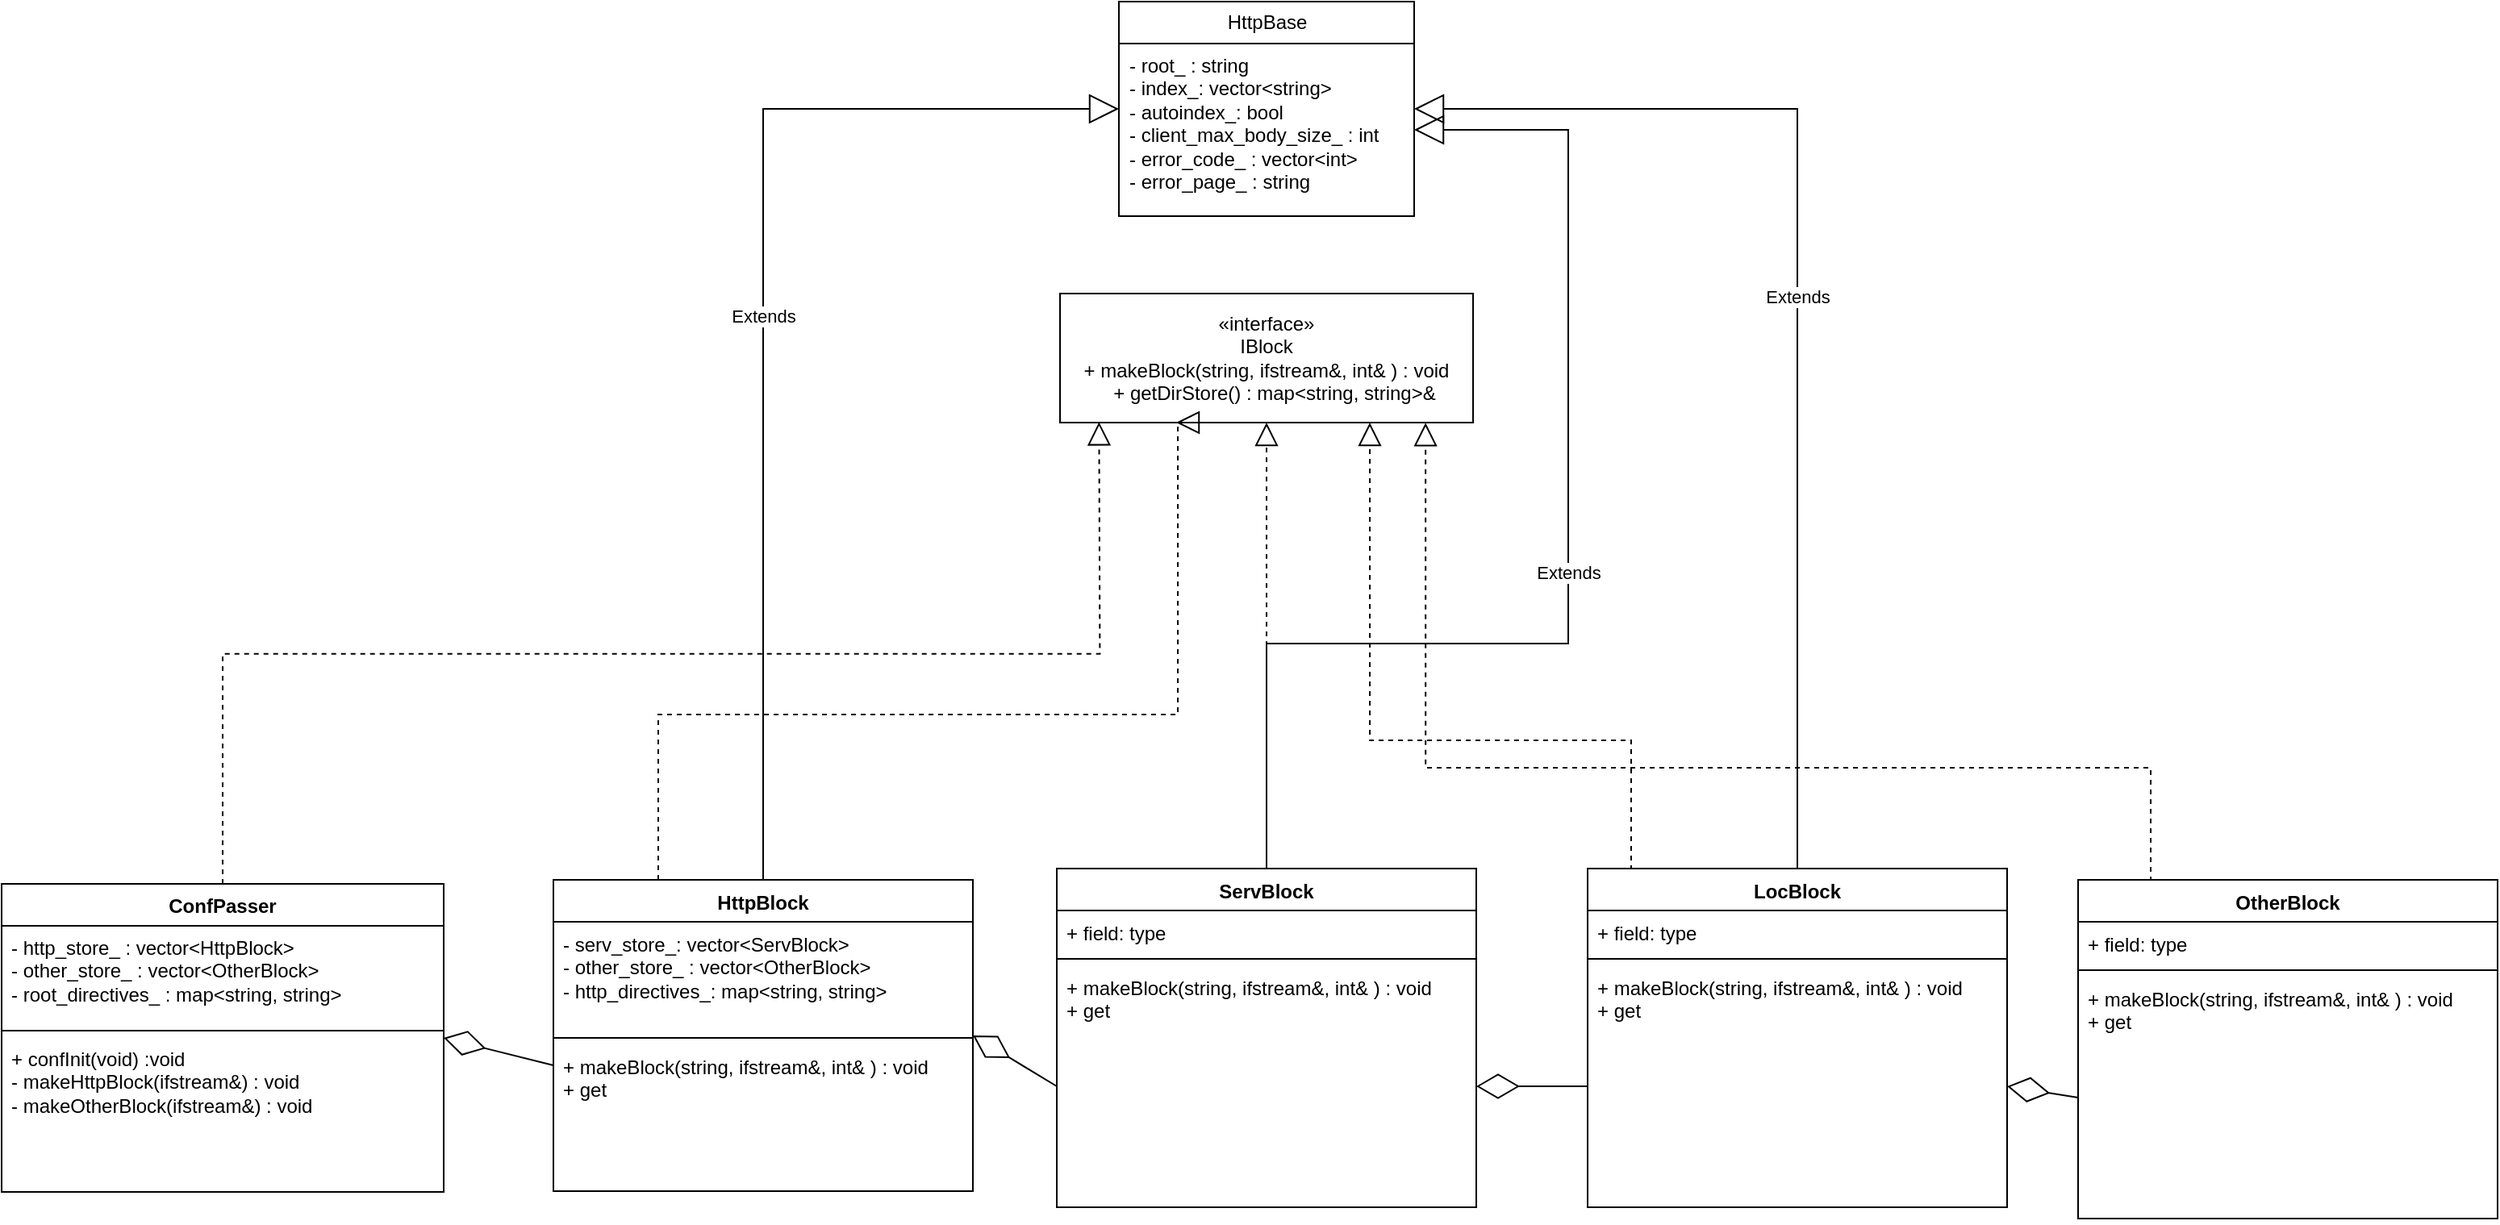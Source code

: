 <mxfile version="21.6.3" type="github">
  <diagram name="페이지-1" id="1ByJ_LNbb1Xafgu7LdPf">
    <mxGraphModel dx="1216" dy="5187" grid="0" gridSize="10" guides="1" tooltips="1" connect="1" arrows="1" fold="1" page="1" pageScale="1" pageWidth="3300" pageHeight="4681" math="0" shadow="0">
      <root>
        <mxCell id="0" />
        <mxCell id="1" parent="0" />
        <mxCell id="suLfEgz4CX1JzuhPwLuh-1" value="ConfPasser" style="swimlane;fontStyle=1;align=center;verticalAlign=top;childLayout=stackLayout;horizontal=1;startSize=26;horizontalStack=0;resizeParent=1;resizeParentMax=0;resizeLast=0;collapsible=1;marginBottom=0;whiteSpace=wrap;html=1;" parent="1" vertex="1">
          <mxGeometry x="129" y="-1033" width="274" height="191" as="geometry" />
        </mxCell>
        <mxCell id="suLfEgz4CX1JzuhPwLuh-2" value="&lt;span data-darkreader-inline-color=&quot;&quot; data-darkreader-inline-bgcolor=&quot;&quot; style=&quot;background-color: initial; color: rgb(0, 0, 0); --darkreader-inline-bgcolor: initial; --darkreader-inline-color: #e8e6e3;&quot;&gt;- http_store_ : vector&amp;lt;HttpBlock&amp;gt;&lt;/span&gt;&lt;br&gt;&lt;div&gt;&lt;span style=&quot;&quot;&gt;&lt;/span&gt;&lt;/div&gt;&lt;div&gt;&lt;span style=&quot;&quot;&gt;- other_store_ : vector&amp;lt;OtherBlock&amp;gt;&amp;nbsp;&lt;/span&gt;&lt;/div&gt;&lt;div&gt;&lt;span data-darkreader-inline-color=&quot;&quot; data-darkreader-inline-bgcolor=&quot;&quot; style=&quot;background-color: initial; color: rgb(0, 0, 0); --darkreader-inline-bgcolor: initial; --darkreader-inline-color: #e8e6e3;&quot;&gt;-&amp;nbsp;&lt;/span&gt;&lt;span data-darkreader-inline-color=&quot;&quot; data-darkreader-inline-bgcolor=&quot;&quot; style=&quot;background-color: initial; color: rgb(0, 0, 0); --darkreader-inline-bgcolor: initial; --darkreader-inline-color: #e8e6e3;&quot;&gt;root_directives_ :&amp;nbsp;map&amp;lt;string, string&amp;gt;&lt;/span&gt;&lt;/div&gt;" style="text;strokeColor=none;fillColor=none;align=left;verticalAlign=top;spacingLeft=4;spacingRight=4;overflow=hidden;rotatable=0;points=[[0,0.5],[1,0.5]];portConstraint=eastwest;whiteSpace=wrap;html=1;" parent="suLfEgz4CX1JzuhPwLuh-1" vertex="1">
          <mxGeometry y="26" width="274" height="61" as="geometry" />
        </mxCell>
        <mxCell id="suLfEgz4CX1JzuhPwLuh-3" value="" style="line;strokeWidth=1;fillColor=none;align=left;verticalAlign=middle;spacingTop=-1;spacingLeft=3;spacingRight=3;rotatable=0;labelPosition=right;points=[];portConstraint=eastwest;strokeColor=inherit;" parent="suLfEgz4CX1JzuhPwLuh-1" vertex="1">
          <mxGeometry y="87" width="274" height="8" as="geometry" />
        </mxCell>
        <mxCell id="suLfEgz4CX1JzuhPwLuh-4" value="+ confInit(void) :void&lt;br&gt;- makeHttpBlock&lt;span data-darkreader-inline-color=&quot;&quot; data-darkreader-inline-bgcolor=&quot;&quot; style=&quot;background-color: initial; color: rgb(0, 0, 0); --darkreader-inline-bgcolor: initial; --darkreader-inline-color: #e8e6e3;&quot;&gt;(ifstream&amp;amp;) :&amp;nbsp;&lt;/span&gt;&lt;span data-darkreader-inline-color=&quot;&quot; data-darkreader-inline-bgcolor=&quot;&quot; style=&quot;background-color: initial; color: rgb(0, 0, 0); --darkreader-inline-bgcolor: initial; --darkreader-inline-color: #e8e6e3;&quot;&gt;&lt;/span&gt;&lt;span data-darkreader-inline-color=&quot;&quot; data-darkreader-inline-bgcolor=&quot;&quot; style=&quot;background-color: initial; color: rgb(0, 0, 0); --darkreader-inline-bgcolor: initial; --darkreader-inline-color: #e8e6e3;&quot;&gt;void&lt;/span&gt;&lt;br&gt;- makeOtherBlock(ifstream&amp;amp;) :&amp;nbsp;&lt;span data-darkreader-inline-border=&quot;&quot; style=&quot;color: rgb(0, 0, 0); border-color: var(--darkreader-border--border-color); --darkreader-inline-color: #e8e6e3; --darkreader-inline-border: var(--darkreader-border--darkreader-border--border-color);&quot; data-darkreader-inline-color=&quot;&quot;&gt;&lt;/span&gt;&lt;span data-darkreader-inline-border=&quot;&quot; style=&quot;color: rgb(0, 0, 0); border-color: var(--darkreader-border--border-color); --darkreader-inline-color: #e8e6e3; --darkreader-inline-border: var(--darkreader-border--darkreader-border--border-color);&quot; data-darkreader-inline-color=&quot;&quot;&gt;void&lt;br&gt;&lt;br&gt;&lt;/span&gt;" style="text;strokeColor=none;fillColor=none;align=left;verticalAlign=top;spacingLeft=4;spacingRight=4;overflow=hidden;rotatable=0;points=[[0,0.5],[1,0.5]];portConstraint=eastwest;whiteSpace=wrap;html=1;" parent="suLfEgz4CX1JzuhPwLuh-1" vertex="1">
          <mxGeometry y="95" width="274" height="96" as="geometry" />
        </mxCell>
        <mxCell id="8FTItSuobZo0BJlqvXLe-1" value="«interface»&lt;br&gt;IBlock&lt;br&gt;+ makeBlock(string, ifstream&amp;amp;, int&amp;amp; ) :&amp;nbsp;&lt;span data-darkreader-inline-border=&quot;&quot; style=&quot;border-color: var(--darkreader-border--border-color); text-align: left; --darkreader-inline-border: var(--darkreader-border--darkreader-border--border-color);&quot;&gt;&lt;/span&gt;&lt;span style=&quot;text-align: left;&quot;&gt;void&lt;/span&gt;&lt;br&gt;&lt;div style=&quot;&quot;&gt;&amp;nbsp; &amp;nbsp;+ getDirStore() :&amp;nbsp;&lt;span data-darkreader-inline-color=&quot;&quot; data-darkreader-inline-bgcolor=&quot;&quot; style=&quot;background-color: initial; color: rgb(0, 0, 0); --darkreader-inline-bgcolor: initial; --darkreader-inline-color: #e8e6e3;&quot;&gt;map&amp;lt;string, string&amp;gt;&amp;amp;&lt;/span&gt;&lt;/div&gt;" style="html=1;whiteSpace=wrap;" vertex="1" parent="1">
          <mxGeometry x="785" y="-1399" width="256" height="80" as="geometry" />
        </mxCell>
        <mxCell id="8FTItSuobZo0BJlqvXLe-3" value="HttpBlock" style="swimlane;fontStyle=1;align=center;verticalAlign=top;childLayout=stackLayout;horizontal=1;startSize=26;horizontalStack=0;resizeParent=1;resizeParentMax=0;resizeLast=0;collapsible=1;marginBottom=0;whiteSpace=wrap;html=1;" vertex="1" parent="1">
          <mxGeometry x="471" y="-1035.5" width="260" height="193" as="geometry" />
        </mxCell>
        <mxCell id="8FTItSuobZo0BJlqvXLe-4" value="-&amp;nbsp;serv_store_&lt;span data-darkreader-inline-color=&quot;&quot; data-darkreader-inline-bgcolor=&quot;&quot; style=&quot;background-color: initial; color: rgb(0, 0, 0); --darkreader-inline-bgcolor: initial; --darkreader-inline-color: #e8e6e3;&quot;&gt;: vector&amp;lt;&lt;/span&gt;&lt;span data-darkreader-inline-color=&quot;&quot; data-darkreader-inline-bgcolor=&quot;&quot; style=&quot;background-color: initial; color: rgb(0, 0, 0); --darkreader-inline-bgcolor: initial; --darkreader-inline-color: #e8e6e3;&quot;&gt;ServBlock&lt;/span&gt;&lt;span style=&quot;color: rgb(0, 0, 0); --darkreader-inline-color: #e8e6e3;&quot; data-darkreader-inline-color=&quot;&quot;&gt;&amp;gt;&lt;/span&gt;&lt;br&gt;&lt;div data-darkreader-inline-border=&quot;&quot; style=&quot;border-color: var(--darkreader-border--border-color); --darkreader-inline-border: var(--darkreader-border--darkreader-border--border-color);&quot;&gt;&lt;span data-darkreader-inline-border=&quot;&quot; style=&quot;border-color: var(--darkreader-border--border-color); --darkreader-inline-border: var(--darkreader-border--darkreader-border--border-color);&quot;&gt;&lt;/span&gt;&lt;/div&gt;&lt;div data-darkreader-inline-border=&quot;&quot; style=&quot;border-color: var(--darkreader-border--border-color); --darkreader-inline-border: var(--darkreader-border--darkreader-border--border-color);&quot;&gt;&lt;span data-darkreader-inline-border=&quot;&quot; style=&quot;border-color: var(--darkreader-border--border-color); --darkreader-inline-border: var(--darkreader-border--darkreader-border--border-color);&quot;&gt;- other_store_ : vector&amp;lt;OtherBlock&amp;gt;&amp;nbsp;&lt;/span&gt;&lt;/div&gt;&lt;div data-darkreader-inline-border=&quot;&quot; style=&quot;border-color: var(--darkreader-border--border-color); --darkreader-inline-border: var(--darkreader-border--darkreader-border--border-color);&quot;&gt;&lt;span data-darkreader-inline-border=&quot;&quot; style=&quot;color: rgb(0, 0, 0); border-color: var(--darkreader-border--border-color); --darkreader-inline-color: #e8e6e3; --darkreader-inline-border: var(--darkreader-border--darkreader-border--border-color);&quot; data-darkreader-inline-color=&quot;&quot;&gt;-&amp;nbsp;&lt;/span&gt;&lt;span data-darkreader-inline-border=&quot;&quot; style=&quot;color: rgb(0, 0, 0); border-color: var(--darkreader-border--border-color); --darkreader-inline-color: #e8e6e3; --darkreader-inline-border: var(--darkreader-border--darkreader-border--border-color);&quot; data-darkreader-inline-color=&quot;&quot;&gt;http_directives_:&amp;nbsp;map&amp;lt;string, string&amp;gt;&lt;/span&gt;&lt;/div&gt;" style="text;strokeColor=none;fillColor=none;align=left;verticalAlign=top;spacingLeft=4;spacingRight=4;overflow=hidden;rotatable=0;points=[[0,0.5],[1,0.5]];portConstraint=eastwest;whiteSpace=wrap;html=1;" vertex="1" parent="8FTItSuobZo0BJlqvXLe-3">
          <mxGeometry y="26" width="260" height="68" as="geometry" />
        </mxCell>
        <mxCell id="8FTItSuobZo0BJlqvXLe-5" value="" style="line;strokeWidth=1;fillColor=none;align=left;verticalAlign=middle;spacingTop=-1;spacingLeft=3;spacingRight=3;rotatable=0;labelPosition=right;points=[];portConstraint=eastwest;strokeColor=inherit;" vertex="1" parent="8FTItSuobZo0BJlqvXLe-3">
          <mxGeometry y="94" width="260" height="8" as="geometry" />
        </mxCell>
        <mxCell id="8FTItSuobZo0BJlqvXLe-6" value="+ makeBlock(string, ifstream&amp;amp;, int&amp;amp; ) :&amp;nbsp;&lt;span style=&quot;font-size: 12px;&quot;&gt;&lt;/span&gt;void&lt;br&gt;+ get" style="text;strokeColor=none;fillColor=none;align=left;verticalAlign=top;spacingLeft=4;spacingRight=4;overflow=hidden;rotatable=0;points=[[0,0.5],[1,0.5]];portConstraint=eastwest;whiteSpace=wrap;html=1;" vertex="1" parent="8FTItSuobZo0BJlqvXLe-3">
          <mxGeometry y="102" width="260" height="91" as="geometry" />
        </mxCell>
        <mxCell id="8FTItSuobZo0BJlqvXLe-7" value="ServBlock" style="swimlane;fontStyle=1;align=center;verticalAlign=top;childLayout=stackLayout;horizontal=1;startSize=26;horizontalStack=0;resizeParent=1;resizeParentMax=0;resizeLast=0;collapsible=1;marginBottom=0;whiteSpace=wrap;html=1;" vertex="1" parent="1">
          <mxGeometry x="783" y="-1042.5" width="260" height="210" as="geometry" />
        </mxCell>
        <mxCell id="8FTItSuobZo0BJlqvXLe-8" value="+ field: type" style="text;strokeColor=none;fillColor=none;align=left;verticalAlign=top;spacingLeft=4;spacingRight=4;overflow=hidden;rotatable=0;points=[[0,0.5],[1,0.5]];portConstraint=eastwest;whiteSpace=wrap;html=1;" vertex="1" parent="8FTItSuobZo0BJlqvXLe-7">
          <mxGeometry y="26" width="260" height="26" as="geometry" />
        </mxCell>
        <mxCell id="8FTItSuobZo0BJlqvXLe-9" value="" style="line;strokeWidth=1;fillColor=none;align=left;verticalAlign=middle;spacingTop=-1;spacingLeft=3;spacingRight=3;rotatable=0;labelPosition=right;points=[];portConstraint=eastwest;strokeColor=inherit;" vertex="1" parent="8FTItSuobZo0BJlqvXLe-7">
          <mxGeometry y="52" width="260" height="8" as="geometry" />
        </mxCell>
        <mxCell id="8FTItSuobZo0BJlqvXLe-10" value="+ makeBlock(string, ifstream&amp;amp;, int&amp;amp; ) :&amp;nbsp;&lt;span style=&quot;font-size: 12px;&quot;&gt;&lt;/span&gt;void&lt;br&gt;+ get" style="text;strokeColor=none;fillColor=none;align=left;verticalAlign=top;spacingLeft=4;spacingRight=4;overflow=hidden;rotatable=0;points=[[0,0.5],[1,0.5]];portConstraint=eastwest;whiteSpace=wrap;html=1;" vertex="1" parent="8FTItSuobZo0BJlqvXLe-7">
          <mxGeometry y="60" width="260" height="150" as="geometry" />
        </mxCell>
        <mxCell id="8FTItSuobZo0BJlqvXLe-11" value="LocBlock" style="swimlane;fontStyle=1;align=center;verticalAlign=top;childLayout=stackLayout;horizontal=1;startSize=26;horizontalStack=0;resizeParent=1;resizeParentMax=0;resizeLast=0;collapsible=1;marginBottom=0;whiteSpace=wrap;html=1;" vertex="1" parent="1">
          <mxGeometry x="1112" y="-1042.5" width="260" height="210" as="geometry" />
        </mxCell>
        <mxCell id="8FTItSuobZo0BJlqvXLe-12" value="+ field: type" style="text;strokeColor=none;fillColor=none;align=left;verticalAlign=top;spacingLeft=4;spacingRight=4;overflow=hidden;rotatable=0;points=[[0,0.5],[1,0.5]];portConstraint=eastwest;whiteSpace=wrap;html=1;" vertex="1" parent="8FTItSuobZo0BJlqvXLe-11">
          <mxGeometry y="26" width="260" height="26" as="geometry" />
        </mxCell>
        <mxCell id="8FTItSuobZo0BJlqvXLe-13" value="" style="line;strokeWidth=1;fillColor=none;align=left;verticalAlign=middle;spacingTop=-1;spacingLeft=3;spacingRight=3;rotatable=0;labelPosition=right;points=[];portConstraint=eastwest;strokeColor=inherit;" vertex="1" parent="8FTItSuobZo0BJlqvXLe-11">
          <mxGeometry y="52" width="260" height="8" as="geometry" />
        </mxCell>
        <mxCell id="8FTItSuobZo0BJlqvXLe-14" value="+ makeBlock(string, ifstream&amp;amp;, int&amp;amp; ) :&amp;nbsp;&lt;span style=&quot;font-size: 12px;&quot;&gt;&lt;/span&gt;void&lt;br&gt;+ get" style="text;strokeColor=none;fillColor=none;align=left;verticalAlign=top;spacingLeft=4;spacingRight=4;overflow=hidden;rotatable=0;points=[[0,0.5],[1,0.5]];portConstraint=eastwest;whiteSpace=wrap;html=1;" vertex="1" parent="8FTItSuobZo0BJlqvXLe-11">
          <mxGeometry y="60" width="260" height="150" as="geometry" />
        </mxCell>
        <mxCell id="8FTItSuobZo0BJlqvXLe-31" value="" style="endArrow=block;dashed=1;endFill=0;endSize=12;html=1;rounded=0;exitX=0.5;exitY=0;exitDx=0;exitDy=0;edgeStyle=orthogonalEdgeStyle;entryX=0.325;entryY=1.002;entryDx=0;entryDy=0;entryPerimeter=0;" edge="1" parent="1" source="suLfEgz4CX1JzuhPwLuh-1">
          <mxGeometry width="160" relative="1" as="geometry">
            <mxPoint x="297" y="-1042.99" as="sourcePoint" />
            <mxPoint x="809.2" y="-1319.33" as="targetPoint" />
          </mxGeometry>
        </mxCell>
        <mxCell id="8FTItSuobZo0BJlqvXLe-34" value="" style="endArrow=block;dashed=1;endFill=0;endSize=12;html=1;rounded=0;exitX=0.25;exitY=0;exitDx=0;exitDy=0;entryX=0.5;entryY=1;entryDx=0;entryDy=0;edgeStyle=orthogonalEdgeStyle;" edge="1" parent="1" source="8FTItSuobZo0BJlqvXLe-3">
          <mxGeometry width="160" relative="1" as="geometry">
            <mxPoint x="577" y="-1042.5" as="sourcePoint" />
            <mxPoint x="857.0" y="-1319" as="targetPoint" />
            <Array as="points">
              <mxPoint x="536" y="-1138" />
              <mxPoint x="858" y="-1138" />
              <mxPoint x="858" y="-1319" />
            </Array>
          </mxGeometry>
        </mxCell>
        <mxCell id="8FTItSuobZo0BJlqvXLe-35" value="" style="endArrow=block;dashed=1;endFill=0;endSize=12;html=1;rounded=0;exitX=0.5;exitY=0;exitDx=0;exitDy=0;edgeStyle=orthogonalEdgeStyle;entryX=0.5;entryY=1;entryDx=0;entryDy=0;" edge="1" parent="1" source="8FTItSuobZo0BJlqvXLe-7" target="8FTItSuobZo0BJlqvXLe-1">
          <mxGeometry width="160" relative="1" as="geometry">
            <mxPoint x="910.33" y="-1063.5" as="sourcePoint" />
            <mxPoint x="906" y="-1308" as="targetPoint" />
          </mxGeometry>
        </mxCell>
        <mxCell id="8FTItSuobZo0BJlqvXLe-36" value="" style="endArrow=block;dashed=1;endFill=0;endSize=12;html=1;rounded=0;exitX=0.5;exitY=0;exitDx=0;exitDy=0;entryX=0.75;entryY=1;entryDx=0;entryDy=0;edgeStyle=orthogonalEdgeStyle;" edge="1" parent="1" source="8FTItSuobZo0BJlqvXLe-11" target="8FTItSuobZo0BJlqvXLe-1">
          <mxGeometry width="160" relative="1" as="geometry">
            <mxPoint x="750" y="-1092.5" as="sourcePoint" />
            <mxPoint x="910" y="-1092.5" as="targetPoint" />
            <Array as="points">
              <mxPoint x="1139" y="-1042" />
              <mxPoint x="1139" y="-1122" />
              <mxPoint x="977" y="-1122" />
            </Array>
          </mxGeometry>
        </mxCell>
        <mxCell id="8FTItSuobZo0BJlqvXLe-37" value="Extends" style="endArrow=block;endSize=16;endFill=0;html=1;rounded=0;entryX=0;entryY=0.5;entryDx=0;entryDy=0;exitX=0.5;exitY=0;exitDx=0;exitDy=0;edgeStyle=orthogonalEdgeStyle;" edge="1" parent="1" source="8FTItSuobZo0BJlqvXLe-3" target="8FTItSuobZo0BJlqvXLe-15">
          <mxGeometry width="160" relative="1" as="geometry">
            <mxPoint x="615" y="-1475" as="sourcePoint" />
            <mxPoint x="775" y="-1475" as="targetPoint" />
          </mxGeometry>
        </mxCell>
        <mxCell id="8FTItSuobZo0BJlqvXLe-38" value="Extends" style="endArrow=block;endSize=16;endFill=0;html=1;rounded=0;entryX=1;entryY=0.5;entryDx=0;entryDy=0;exitX=0.5;exitY=0;exitDx=0;exitDy=0;edgeStyle=orthogonalEdgeStyle;" edge="1" parent="1" source="8FTItSuobZo0BJlqvXLe-7" target="8FTItSuobZo0BJlqvXLe-16">
          <mxGeometry width="160" relative="1" as="geometry">
            <mxPoint x="421" y="-1174" as="sourcePoint" />
            <mxPoint x="581" y="-1174" as="targetPoint" />
            <Array as="points">
              <mxPoint x="913" y="-1182" />
              <mxPoint x="1100" y="-1182" />
              <mxPoint x="1100" y="-1500" />
            </Array>
          </mxGeometry>
        </mxCell>
        <mxCell id="8FTItSuobZo0BJlqvXLe-39" value="Extends" style="endArrow=block;endSize=16;endFill=0;html=1;rounded=0;entryX=1;entryY=0.5;entryDx=0;entryDy=0;exitX=0.5;exitY=0;exitDx=0;exitDy=0;edgeStyle=orthogonalEdgeStyle;" edge="1" parent="1" source="8FTItSuobZo0BJlqvXLe-11" target="8FTItSuobZo0BJlqvXLe-15">
          <mxGeometry width="160" relative="1" as="geometry">
            <mxPoint x="1152" y="-1448" as="sourcePoint" />
            <mxPoint x="1312" y="-1448" as="targetPoint" />
          </mxGeometry>
        </mxCell>
        <mxCell id="8FTItSuobZo0BJlqvXLe-41" value="OtherBlock" style="swimlane;fontStyle=1;align=center;verticalAlign=top;childLayout=stackLayout;horizontal=1;startSize=26;horizontalStack=0;resizeParent=1;resizeParentMax=0;resizeLast=0;collapsible=1;marginBottom=0;whiteSpace=wrap;html=1;" vertex="1" parent="1">
          <mxGeometry x="1416" y="-1035.5" width="260" height="210" as="geometry" />
        </mxCell>
        <mxCell id="8FTItSuobZo0BJlqvXLe-42" value="+ field: type" style="text;strokeColor=none;fillColor=none;align=left;verticalAlign=top;spacingLeft=4;spacingRight=4;overflow=hidden;rotatable=0;points=[[0,0.5],[1,0.5]];portConstraint=eastwest;whiteSpace=wrap;html=1;" vertex="1" parent="8FTItSuobZo0BJlqvXLe-41">
          <mxGeometry y="26" width="260" height="26" as="geometry" />
        </mxCell>
        <mxCell id="8FTItSuobZo0BJlqvXLe-43" value="" style="line;strokeWidth=1;fillColor=none;align=left;verticalAlign=middle;spacingTop=-1;spacingLeft=3;spacingRight=3;rotatable=0;labelPosition=right;points=[];portConstraint=eastwest;strokeColor=inherit;" vertex="1" parent="8FTItSuobZo0BJlqvXLe-41">
          <mxGeometry y="52" width="260" height="8" as="geometry" />
        </mxCell>
        <mxCell id="8FTItSuobZo0BJlqvXLe-44" value="+ makeBlock(string, ifstream&amp;amp;, int&amp;amp; ) :&amp;nbsp;&lt;span style=&quot;font-size: 12px;&quot;&gt;&lt;/span&gt;void&lt;br&gt;+ get" style="text;strokeColor=none;fillColor=none;align=left;verticalAlign=top;spacingLeft=4;spacingRight=4;overflow=hidden;rotatable=0;points=[[0,0.5],[1,0.5]];portConstraint=eastwest;whiteSpace=wrap;html=1;" vertex="1" parent="8FTItSuobZo0BJlqvXLe-41">
          <mxGeometry y="60" width="260" height="150" as="geometry" />
        </mxCell>
        <mxCell id="8FTItSuobZo0BJlqvXLe-45" value="" style="endArrow=block;dashed=1;endFill=0;endSize=12;html=1;rounded=0;entryX=0.885;entryY=1.002;entryDx=0;entryDy=0;entryPerimeter=0;exitX=0.5;exitY=0;exitDx=0;exitDy=0;edgeStyle=orthogonalEdgeStyle;" edge="1" parent="1" source="8FTItSuobZo0BJlqvXLe-41" target="8FTItSuobZo0BJlqvXLe-1">
          <mxGeometry width="160" relative="1" as="geometry">
            <mxPoint x="1253" y="-1112" as="sourcePoint" />
            <mxPoint x="982" y="-1132" as="targetPoint" />
            <Array as="points">
              <mxPoint x="1461" y="-1105" />
              <mxPoint x="1012" y="-1105" />
            </Array>
          </mxGeometry>
        </mxCell>
        <mxCell id="8FTItSuobZo0BJlqvXLe-15" value="HttpBase" style="swimlane;fontStyle=0;childLayout=stackLayout;horizontal=1;startSize=26;fillColor=none;horizontalStack=0;resizeParent=1;resizeParentMax=0;resizeLast=0;collapsible=1;marginBottom=0;whiteSpace=wrap;html=1;glass=0;" vertex="1" parent="1">
          <mxGeometry x="821.5" y="-1580" width="183" height="133" as="geometry">
            <mxRectangle x="670" y="10" width="100" height="30" as="alternateBounds" />
          </mxGeometry>
        </mxCell>
        <mxCell id="8FTItSuobZo0BJlqvXLe-16" value="- root_ : string&lt;br&gt;- index_:&amp;nbsp;vector&amp;lt;string&amp;gt;&lt;br&gt;- autoindex_:&amp;nbsp;bool&lt;br&gt;- client_max_body_size_ :&amp;nbsp;int&lt;br&gt;- error_code_ :&amp;nbsp;vector&amp;lt;int&amp;gt;&lt;br&gt;-&amp;nbsp;error_page_ : string" style="text;strokeColor=none;fillColor=none;align=left;verticalAlign=top;spacingLeft=4;spacingRight=4;overflow=hidden;rotatable=0;points=[[0,0.5],[1,0.5]];portConstraint=eastwest;whiteSpace=wrap;html=1;" vertex="1" parent="8FTItSuobZo0BJlqvXLe-15">
          <mxGeometry y="26" width="183" height="107" as="geometry" />
        </mxCell>
        <mxCell id="8FTItSuobZo0BJlqvXLe-48" value="" style="endArrow=diamondThin;endFill=0;endSize=24;html=1;rounded=0;entryX=1;entryY=0.5;entryDx=0;entryDy=0;" edge="1" parent="1" source="8FTItSuobZo0BJlqvXLe-6" target="suLfEgz4CX1JzuhPwLuh-1">
          <mxGeometry width="160" relative="1" as="geometry">
            <mxPoint x="365" y="-781" as="sourcePoint" />
            <mxPoint x="445" y="-916" as="targetPoint" />
          </mxGeometry>
        </mxCell>
        <mxCell id="8FTItSuobZo0BJlqvXLe-51" value="" style="endArrow=diamondThin;endFill=0;endSize=24;html=1;rounded=0;entryX=1;entryY=0.5;entryDx=0;entryDy=0;exitX=0;exitY=0.5;exitDx=0;exitDy=0;" edge="1" parent="1" source="8FTItSuobZo0BJlqvXLe-10" target="8FTItSuobZo0BJlqvXLe-3">
          <mxGeometry width="160" relative="1" as="geometry">
            <mxPoint x="455" y="-1086" as="sourcePoint" />
            <mxPoint x="615" y="-1086" as="targetPoint" />
          </mxGeometry>
        </mxCell>
        <mxCell id="8FTItSuobZo0BJlqvXLe-52" value="" style="endArrow=diamondThin;endFill=0;endSize=24;html=1;rounded=0;entryX=1;entryY=0.5;entryDx=0;entryDy=0;exitX=0;exitY=0.5;exitDx=0;exitDy=0;" edge="1" parent="1" source="8FTItSuobZo0BJlqvXLe-14" target="8FTItSuobZo0BJlqvXLe-10">
          <mxGeometry width="160" relative="1" as="geometry">
            <mxPoint x="1214" y="-885" as="sourcePoint" />
            <mxPoint x="1374" y="-885" as="targetPoint" />
          </mxGeometry>
        </mxCell>
        <mxCell id="8FTItSuobZo0BJlqvXLe-53" value="" style="endArrow=diamondThin;endFill=0;endSize=24;html=1;rounded=0;entryX=1;entryY=0.5;entryDx=0;entryDy=0;exitX=0;exitY=0.5;exitDx=0;exitDy=0;" edge="1" parent="1" source="8FTItSuobZo0BJlqvXLe-44" target="8FTItSuobZo0BJlqvXLe-14">
          <mxGeometry width="160" relative="1" as="geometry">
            <mxPoint x="1176" y="-893" as="sourcePoint" />
            <mxPoint x="1336" y="-893" as="targetPoint" />
          </mxGeometry>
        </mxCell>
      </root>
    </mxGraphModel>
  </diagram>
</mxfile>
